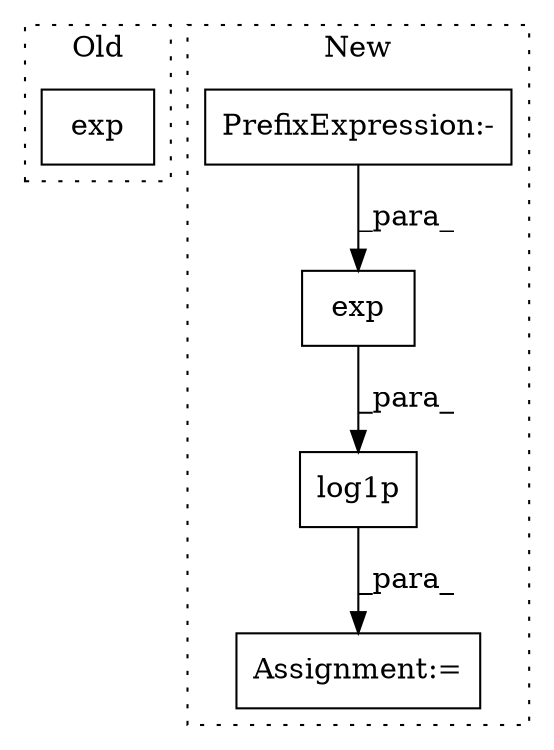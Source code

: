 digraph G {
subgraph cluster0 {
1 [label="exp" a="32" s="4963,4969" l="4,1" shape="box"];
label = "Old";
style="dotted";
}
subgraph cluster1 {
2 [label="log1p" a="32" s="5091,5117" l="6,1" shape="box"];
3 [label="exp" a="32" s="5104,5116" l="4,1" shape="box"];
4 [label="Assignment:=" a="7" s="5084" l="1" shape="box"];
5 [label="PrefixExpression:-" a="38" s="5108" l="1" shape="box"];
label = "New";
style="dotted";
}
2 -> 4 [label="_para_"];
3 -> 2 [label="_para_"];
5 -> 3 [label="_para_"];
}